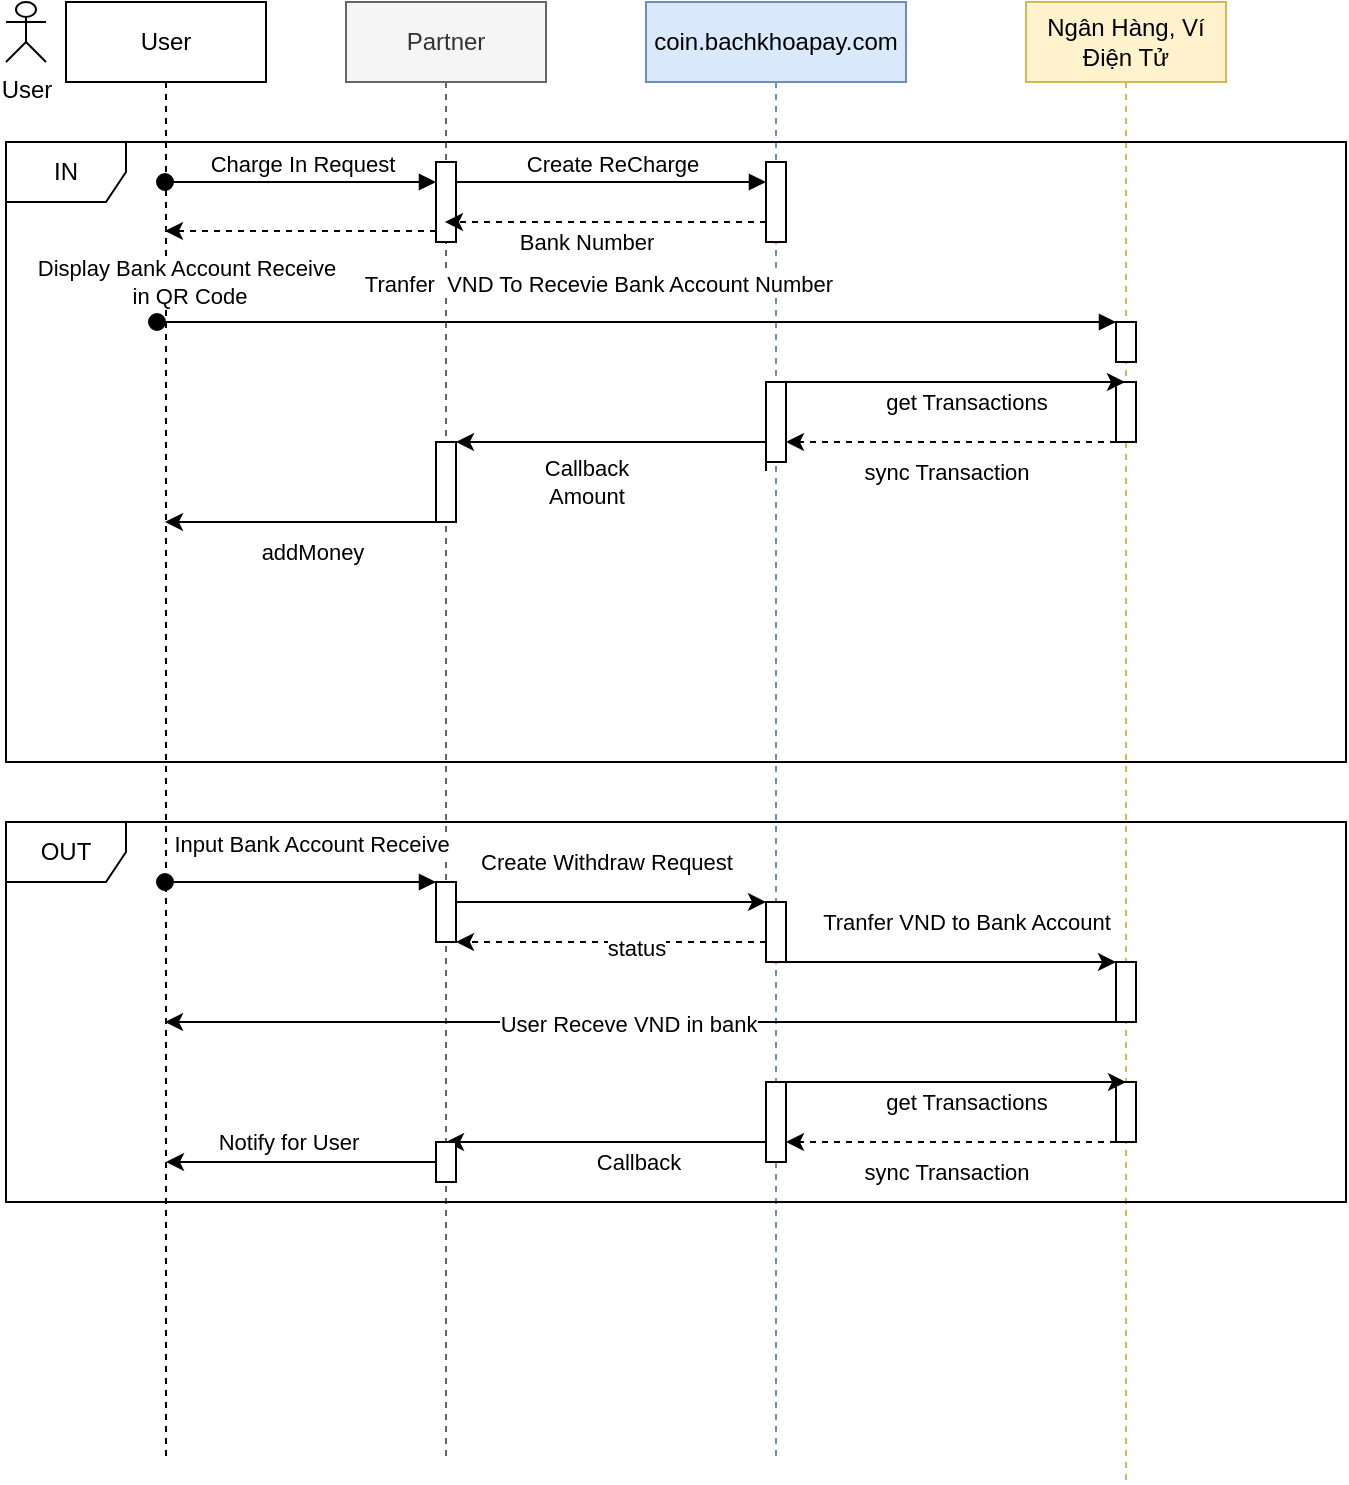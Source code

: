 <mxfile version="24.7.6">
  <diagram name="Page-1" id="2YBvvXClWsGukQMizWep">
    <mxGraphModel dx="1562" dy="826" grid="1" gridSize="10" guides="1" tooltips="1" connect="1" arrows="1" fold="1" page="1" pageScale="1" pageWidth="850" pageHeight="1100" math="0" shadow="0">
      <root>
        <mxCell id="0" />
        <mxCell id="1" parent="0" />
        <mxCell id="aM9ryv3xv72pqoxQDRHE-1" value="Partner" style="shape=umlLifeline;perimeter=lifelinePerimeter;whiteSpace=wrap;html=1;container=0;dropTarget=0;collapsible=0;recursiveResize=0;outlineConnect=0;portConstraint=eastwest;newEdgeStyle={&quot;edgeStyle&quot;:&quot;elbowEdgeStyle&quot;,&quot;elbow&quot;:&quot;vertical&quot;,&quot;curved&quot;:0,&quot;rounded&quot;:0};fillColor=#f5f5f5;fontColor=#333333;strokeColor=#666666;" parent="1" vertex="1">
          <mxGeometry x="230" y="60" width="100" height="730" as="geometry" />
        </mxCell>
        <mxCell id="aM9ryv3xv72pqoxQDRHE-2" value="" style="html=1;points=[];perimeter=orthogonalPerimeter;outlineConnect=0;targetShapes=umlLifeline;portConstraint=eastwest;newEdgeStyle={&quot;edgeStyle&quot;:&quot;elbowEdgeStyle&quot;,&quot;elbow&quot;:&quot;vertical&quot;,&quot;curved&quot;:0,&quot;rounded&quot;:0};" parent="aM9ryv3xv72pqoxQDRHE-1" vertex="1">
          <mxGeometry x="45" y="80" width="10" height="40" as="geometry" />
        </mxCell>
        <mxCell id="aZnRzv1SFX0IplNiYT6L-41" value="" style="html=1;points=[];perimeter=orthogonalPerimeter;outlineConnect=0;targetShapes=umlLifeline;portConstraint=eastwest;newEdgeStyle={&quot;edgeStyle&quot;:&quot;elbowEdgeStyle&quot;,&quot;elbow&quot;:&quot;vertical&quot;,&quot;curved&quot;:0,&quot;rounded&quot;:0};" parent="aM9ryv3xv72pqoxQDRHE-1" vertex="1">
          <mxGeometry x="45" y="220" width="10" height="40" as="geometry" />
        </mxCell>
        <mxCell id="aZnRzv1SFX0IplNiYT6L-55" value="" style="html=1;points=[];perimeter=orthogonalPerimeter;outlineConnect=0;targetShapes=umlLifeline;portConstraint=eastwest;newEdgeStyle={&quot;edgeStyle&quot;:&quot;elbowEdgeStyle&quot;,&quot;elbow&quot;:&quot;vertical&quot;,&quot;curved&quot;:0,&quot;rounded&quot;:0};" parent="aM9ryv3xv72pqoxQDRHE-1" vertex="1">
          <mxGeometry x="45" y="440" width="10" height="30" as="geometry" />
        </mxCell>
        <mxCell id="aM9ryv3xv72pqoxQDRHE-5" value="coin.bachkhoapay.com" style="shape=umlLifeline;perimeter=lifelinePerimeter;whiteSpace=wrap;html=1;container=0;dropTarget=0;collapsible=0;recursiveResize=0;outlineConnect=0;portConstraint=eastwest;newEdgeStyle={&quot;edgeStyle&quot;:&quot;elbowEdgeStyle&quot;,&quot;elbow&quot;:&quot;vertical&quot;,&quot;curved&quot;:0,&quot;rounded&quot;:0};fillColor=#dae8fc;strokeColor=#6c8ebf;" parent="1" vertex="1">
          <mxGeometry x="380" y="60" width="130" height="730" as="geometry" />
        </mxCell>
        <mxCell id="aM9ryv3xv72pqoxQDRHE-6" value="" style="html=1;points=[];perimeter=orthogonalPerimeter;outlineConnect=0;targetShapes=umlLifeline;portConstraint=eastwest;newEdgeStyle={&quot;edgeStyle&quot;:&quot;elbowEdgeStyle&quot;,&quot;elbow&quot;:&quot;vertical&quot;,&quot;curved&quot;:0,&quot;rounded&quot;:0};" parent="aM9ryv3xv72pqoxQDRHE-5" vertex="1">
          <mxGeometry x="60" y="80" width="10" height="40" as="geometry" />
        </mxCell>
        <mxCell id="aZnRzv1SFX0IplNiYT6L-29" value="" style="html=1;points=[];perimeter=orthogonalPerimeter;outlineConnect=0;targetShapes=umlLifeline;portConstraint=eastwest;newEdgeStyle={&quot;edgeStyle&quot;:&quot;elbowEdgeStyle&quot;,&quot;elbow&quot;:&quot;vertical&quot;,&quot;curved&quot;:0,&quot;rounded&quot;:0};" parent="aM9ryv3xv72pqoxQDRHE-5" vertex="1">
          <mxGeometry x="60" y="190" width="10" height="40" as="geometry" />
        </mxCell>
        <mxCell id="aZnRzv1SFX0IplNiYT6L-56" value="" style="html=1;points=[];perimeter=orthogonalPerimeter;outlineConnect=0;targetShapes=umlLifeline;portConstraint=eastwest;newEdgeStyle={&quot;edgeStyle&quot;:&quot;elbowEdgeStyle&quot;,&quot;elbow&quot;:&quot;vertical&quot;,&quot;curved&quot;:0,&quot;rounded&quot;:0};" parent="aM9ryv3xv72pqoxQDRHE-5" vertex="1">
          <mxGeometry x="60" y="450" width="10" height="30" as="geometry" />
        </mxCell>
        <mxCell id="aM9ryv3xv72pqoxQDRHE-7" value="Create ReCharge" style="html=1;verticalAlign=bottom;endArrow=block;edgeStyle=elbowEdgeStyle;elbow=vertical;curved=0;rounded=0;" parent="1" source="aM9ryv3xv72pqoxQDRHE-2" target="aM9ryv3xv72pqoxQDRHE-6" edge="1">
          <mxGeometry relative="1" as="geometry">
            <mxPoint x="385" y="160" as="sourcePoint" />
            <Array as="points">
              <mxPoint x="370" y="150" />
            </Array>
          </mxGeometry>
        </mxCell>
        <mxCell id="6JJZ0WglIaExuxRRYJLk-1" value="User" style="shape=umlActor;verticalLabelPosition=bottom;verticalAlign=top;html=1;outlineConnect=0;" parent="1" vertex="1">
          <mxGeometry x="60" y="60" width="20" height="30" as="geometry" />
        </mxCell>
        <mxCell id="aZnRzv1SFX0IplNiYT6L-1" value="Ngân Hàng, Ví Điện Tử " style="shape=umlLifeline;perimeter=lifelinePerimeter;whiteSpace=wrap;html=1;container=0;dropTarget=0;collapsible=0;recursiveResize=0;outlineConnect=0;portConstraint=eastwest;newEdgeStyle={&quot;edgeStyle&quot;:&quot;elbowEdgeStyle&quot;,&quot;elbow&quot;:&quot;vertical&quot;,&quot;curved&quot;:0,&quot;rounded&quot;:0};fillColor=#fff2cc;strokeColor=#d6b656;" parent="1" vertex="1">
          <mxGeometry x="570" y="60" width="100" height="740" as="geometry" />
        </mxCell>
        <mxCell id="aZnRzv1SFX0IplNiYT6L-2" style="edgeStyle=elbowEdgeStyle;rounded=0;orthogonalLoop=1;jettySize=auto;html=1;elbow=vertical;curved=0;" parent="aZnRzv1SFX0IplNiYT6L-1" target="aZnRzv1SFX0IplNiYT6L-1" edge="1">
          <mxGeometry relative="1" as="geometry">
            <mxPoint x="50" y="105" as="sourcePoint" />
          </mxGeometry>
        </mxCell>
        <mxCell id="aZnRzv1SFX0IplNiYT6L-3" style="edgeStyle=elbowEdgeStyle;rounded=0;orthogonalLoop=1;jettySize=auto;html=1;elbow=vertical;curved=0;" parent="aZnRzv1SFX0IplNiYT6L-1" target="aZnRzv1SFX0IplNiYT6L-1" edge="1">
          <mxGeometry relative="1" as="geometry">
            <mxPoint x="50" y="95" as="sourcePoint" />
          </mxGeometry>
        </mxCell>
        <mxCell id="aZnRzv1SFX0IplNiYT6L-28" value="" style="html=1;points=[];perimeter=orthogonalPerimeter;outlineConnect=0;targetShapes=umlLifeline;portConstraint=eastwest;newEdgeStyle={&quot;edgeStyle&quot;:&quot;elbowEdgeStyle&quot;,&quot;elbow&quot;:&quot;vertical&quot;,&quot;curved&quot;:0,&quot;rounded&quot;:0};" parent="aZnRzv1SFX0IplNiYT6L-1" vertex="1">
          <mxGeometry x="45" y="190" width="10" height="30" as="geometry" />
        </mxCell>
        <mxCell id="aZnRzv1SFX0IplNiYT6L-70" value="" style="html=1;points=[];perimeter=orthogonalPerimeter;outlineConnect=0;targetShapes=umlLifeline;portConstraint=eastwest;newEdgeStyle={&quot;edgeStyle&quot;:&quot;elbowEdgeStyle&quot;,&quot;elbow&quot;:&quot;vertical&quot;,&quot;curved&quot;:0,&quot;rounded&quot;:0};" parent="aZnRzv1SFX0IplNiYT6L-1" vertex="1">
          <mxGeometry x="45" y="480" width="10" height="30" as="geometry" />
        </mxCell>
        <mxCell id="aZnRzv1SFX0IplNiYT6L-9" value="User" style="shape=umlLifeline;perimeter=lifelinePerimeter;whiteSpace=wrap;html=1;container=0;dropTarget=0;collapsible=0;recursiveResize=0;outlineConnect=0;portConstraint=eastwest;newEdgeStyle={&quot;edgeStyle&quot;:&quot;elbowEdgeStyle&quot;,&quot;elbow&quot;:&quot;vertical&quot;,&quot;curved&quot;:0,&quot;rounded&quot;:0};" parent="1" vertex="1">
          <mxGeometry x="90" y="60" width="100" height="730" as="geometry" />
        </mxCell>
        <mxCell id="aM9ryv3xv72pqoxQDRHE-3" value="Charge In Request " style="html=1;verticalAlign=bottom;startArrow=oval;endArrow=block;startSize=8;edgeStyle=elbowEdgeStyle;elbow=vertical;curved=0;rounded=0;" parent="1" edge="1">
          <mxGeometry relative="1" as="geometry">
            <mxPoint x="139.5" y="150" as="sourcePoint" />
            <mxPoint x="275" y="150" as="targetPoint" />
          </mxGeometry>
        </mxCell>
        <mxCell id="aZnRzv1SFX0IplNiYT6L-19" value="" style="edgeStyle=elbowEdgeStyle;rounded=0;orthogonalLoop=1;jettySize=auto;html=1;elbow=vertical;curved=0;dashed=1;" parent="1" edge="1">
          <mxGeometry relative="1" as="geometry">
            <mxPoint x="275" y="174.5" as="sourcePoint" />
            <mxPoint x="139.5" y="174.5" as="targetPoint" />
          </mxGeometry>
        </mxCell>
        <mxCell id="aZnRzv1SFX0IplNiYT6L-20" value="&lt;div&gt;Display Bank Account Receive&lt;/div&gt;&lt;div&gt;&amp;nbsp;in QR Code&lt;/div&gt;" style="edgeLabel;html=1;align=center;verticalAlign=middle;resizable=0;points=[];" parent="aZnRzv1SFX0IplNiYT6L-19" vertex="1" connectable="0">
          <mxGeometry x="-0.231" y="4" relative="1" as="geometry">
            <mxPoint x="-73" y="21" as="offset" />
          </mxGeometry>
        </mxCell>
        <mxCell id="aZnRzv1SFX0IplNiYT6L-26" value="Tranfer&amp;nbsp; VND To Recevie Bank Account Number" style="html=1;verticalAlign=bottom;startArrow=oval;endArrow=block;startSize=8;edgeStyle=elbowEdgeStyle;elbow=vertical;curved=0;rounded=0;" parent="1" edge="1">
          <mxGeometry x="-0.082" y="10" relative="1" as="geometry">
            <mxPoint x="135.5" y="220" as="sourcePoint" />
            <mxPoint x="615" y="220" as="targetPoint" />
            <mxPoint as="offset" />
          </mxGeometry>
        </mxCell>
        <mxCell id="aZnRzv1SFX0IplNiYT6L-30" style="edgeStyle=elbowEdgeStyle;rounded=0;orthogonalLoop=1;jettySize=auto;html=1;elbow=horizontal;curved=0;" parent="1" source="aZnRzv1SFX0IplNiYT6L-29" target="aZnRzv1SFX0IplNiYT6L-1" edge="1">
          <mxGeometry relative="1" as="geometry">
            <Array as="points">
              <mxPoint x="520" y="250" />
            </Array>
          </mxGeometry>
        </mxCell>
        <mxCell id="aZnRzv1SFX0IplNiYT6L-61" value="get Transactions " style="edgeLabel;html=1;align=center;verticalAlign=middle;resizable=0;points=[];" parent="aZnRzv1SFX0IplNiYT6L-30" vertex="1" connectable="0">
          <mxGeometry x="0.097" y="-1" relative="1" as="geometry">
            <mxPoint x="-3" y="9" as="offset" />
          </mxGeometry>
        </mxCell>
        <mxCell id="aZnRzv1SFX0IplNiYT6L-31" style="edgeStyle=elbowEdgeStyle;rounded=0;orthogonalLoop=1;jettySize=auto;html=1;elbow=vertical;curved=0;dashed=1;" parent="1" target="aZnRzv1SFX0IplNiYT6L-29" edge="1">
          <mxGeometry relative="1" as="geometry">
            <mxPoint x="615" y="280" as="sourcePoint" />
            <Array as="points">
              <mxPoint x="540" y="280" />
            </Array>
          </mxGeometry>
        </mxCell>
        <mxCell id="aZnRzv1SFX0IplNiYT6L-32" value="sync Transaction" style="edgeLabel;html=1;align=center;verticalAlign=middle;resizable=0;points=[];" parent="aZnRzv1SFX0IplNiYT6L-31" vertex="1" connectable="0">
          <mxGeometry x="0.297" y="2" relative="1" as="geometry">
            <mxPoint x="22" y="13" as="offset" />
          </mxGeometry>
        </mxCell>
        <mxCell id="aZnRzv1SFX0IplNiYT6L-39" value="" style="edgeStyle=elbowEdgeStyle;rounded=0;orthogonalLoop=1;jettySize=auto;html=1;elbow=vertical;curved=0;" parent="1" edge="1">
          <mxGeometry relative="1" as="geometry">
            <mxPoint x="440" y="294.5" as="sourcePoint" />
            <mxPoint x="285" y="280" as="targetPoint" />
            <Array as="points">
              <mxPoint x="360" y="280" />
            </Array>
          </mxGeometry>
        </mxCell>
        <mxCell id="aZnRzv1SFX0IplNiYT6L-40" value="&lt;div&gt;Callback&lt;/div&gt;&lt;div&gt;Amount &lt;br&gt;&lt;/div&gt;" style="edgeLabel;html=1;align=center;verticalAlign=middle;resizable=0;points=[];" parent="aZnRzv1SFX0IplNiYT6L-39" vertex="1" connectable="0">
          <mxGeometry x="-0.053" relative="1" as="geometry">
            <mxPoint x="-24" y="20" as="offset" />
          </mxGeometry>
        </mxCell>
        <mxCell id="aZnRzv1SFX0IplNiYT6L-42" value="" style="edgeStyle=elbowEdgeStyle;rounded=0;orthogonalLoop=1;jettySize=auto;html=1;elbow=vertical;curved=0;" parent="1" edge="1">
          <mxGeometry relative="1" as="geometry">
            <mxPoint x="280" y="320" as="sourcePoint" />
            <mxPoint x="139.5" y="320" as="targetPoint" />
          </mxGeometry>
        </mxCell>
        <mxCell id="aZnRzv1SFX0IplNiYT6L-43" value="addMoney" style="edgeLabel;html=1;align=center;verticalAlign=middle;resizable=0;points=[];" parent="aZnRzv1SFX0IplNiYT6L-42" vertex="1" connectable="0">
          <mxGeometry x="-0.218" y="-2" relative="1" as="geometry">
            <mxPoint x="-12" y="17" as="offset" />
          </mxGeometry>
        </mxCell>
        <mxCell id="aZnRzv1SFX0IplNiYT6L-47" value="" style="edgeStyle=elbowEdgeStyle;rounded=0;orthogonalLoop=1;jettySize=auto;html=1;elbow=vertical;curved=0;dashed=1;" parent="1" edge="1">
          <mxGeometry relative="1" as="geometry">
            <mxPoint x="440" y="170" as="sourcePoint" />
            <mxPoint x="279.5" y="170" as="targetPoint" />
          </mxGeometry>
        </mxCell>
        <mxCell id="aZnRzv1SFX0IplNiYT6L-48" value="Bank Number" style="edgeLabel;html=1;align=center;verticalAlign=middle;resizable=0;points=[];" parent="aZnRzv1SFX0IplNiYT6L-47" vertex="1" connectable="0">
          <mxGeometry x="-0.29" y="2" relative="1" as="geometry">
            <mxPoint x="-33" y="8" as="offset" />
          </mxGeometry>
        </mxCell>
        <mxCell id="aZnRzv1SFX0IplNiYT6L-52" value="" style="edgeStyle=elbowEdgeStyle;rounded=0;orthogonalLoop=1;jettySize=auto;html=1;elbow=vertical;curved=0;dashed=1;" parent="1" edge="1">
          <mxGeometry relative="1" as="geometry">
            <mxPoint x="613.75" y="170" as="sourcePoint" />
            <mxPoint x="615" y="170" as="targetPoint" />
          </mxGeometry>
        </mxCell>
        <mxCell id="aZnRzv1SFX0IplNiYT6L-53" value="OUT" style="shape=umlFrame;whiteSpace=wrap;html=1;pointerEvents=0;" parent="1" vertex="1">
          <mxGeometry x="60" y="470" width="670" height="190" as="geometry" />
        </mxCell>
        <mxCell id="aZnRzv1SFX0IplNiYT6L-54" value="&amp;nbsp;Input Bank Account Receive " style="html=1;verticalAlign=bottom;startArrow=oval;endArrow=block;startSize=8;edgeStyle=elbowEdgeStyle;elbow=vertical;curved=0;rounded=0;" parent="1" edge="1">
          <mxGeometry x="0.048" y="10" relative="1" as="geometry">
            <mxPoint x="139.5" y="500" as="sourcePoint" />
            <mxPoint x="275" y="500" as="targetPoint" />
            <mxPoint as="offset" />
          </mxGeometry>
        </mxCell>
        <mxCell id="aZnRzv1SFX0IplNiYT6L-57" value="Create Withdraw Request " style="edgeStyle=elbowEdgeStyle;rounded=0;orthogonalLoop=1;jettySize=auto;html=1;elbow=vertical;curved=0;" parent="1" source="aZnRzv1SFX0IplNiYT6L-55" target="aZnRzv1SFX0IplNiYT6L-56" edge="1">
          <mxGeometry x="-0.032" y="20" relative="1" as="geometry">
            <Array as="points">
              <mxPoint x="350" y="510" />
            </Array>
            <mxPoint as="offset" />
          </mxGeometry>
        </mxCell>
        <mxCell id="aZnRzv1SFX0IplNiYT6L-62" value="" style="html=1;points=[];perimeter=orthogonalPerimeter;outlineConnect=0;targetShapes=umlLifeline;portConstraint=eastwest;newEdgeStyle={&quot;edgeStyle&quot;:&quot;elbowEdgeStyle&quot;,&quot;elbow&quot;:&quot;vertical&quot;,&quot;curved&quot;:0,&quot;rounded&quot;:0};" parent="1" vertex="1">
          <mxGeometry x="615" y="220" width="10" height="20" as="geometry" />
        </mxCell>
        <mxCell id="aZnRzv1SFX0IplNiYT6L-68" style="edgeStyle=elbowEdgeStyle;rounded=0;orthogonalLoop=1;jettySize=auto;html=1;elbow=horizontal;curved=0;" parent="1" edge="1">
          <mxGeometry relative="1" as="geometry">
            <mxPoint x="445.5" y="540" as="sourcePoint" />
            <mxPoint x="615" y="540" as="targetPoint" />
          </mxGeometry>
        </mxCell>
        <mxCell id="aZnRzv1SFX0IplNiYT6L-81" value="Tranfer VND to Bank Account " style="edgeLabel;html=1;align=center;verticalAlign=middle;resizable=0;points=[];" parent="aZnRzv1SFX0IplNiYT6L-68" vertex="1" connectable="0">
          <mxGeometry x="-0.144" y="3" relative="1" as="geometry">
            <mxPoint x="22" y="-17" as="offset" />
          </mxGeometry>
        </mxCell>
        <mxCell id="aZnRzv1SFX0IplNiYT6L-71" style="edgeStyle=elbowEdgeStyle;rounded=0;orthogonalLoop=1;jettySize=auto;html=1;elbow=vertical;curved=0;" parent="1" edge="1">
          <mxGeometry relative="1" as="geometry">
            <mxPoint x="615" y="570" as="sourcePoint" />
            <mxPoint x="139.5" y="570" as="targetPoint" />
            <Array as="points">
              <mxPoint x="480" y="570" />
            </Array>
          </mxGeometry>
        </mxCell>
        <mxCell id="aZnRzv1SFX0IplNiYT6L-72" value="User Receve VND in bank" style="edgeLabel;html=1;align=center;verticalAlign=middle;resizable=0;points=[];" parent="aZnRzv1SFX0IplNiYT6L-71" vertex="1" connectable="0">
          <mxGeometry x="0.026" y="1" relative="1" as="geometry">
            <mxPoint as="offset" />
          </mxGeometry>
        </mxCell>
        <mxCell id="aZnRzv1SFX0IplNiYT6L-79" value="IN" style="shape=umlFrame;whiteSpace=wrap;html=1;pointerEvents=0;" parent="1" vertex="1">
          <mxGeometry x="60" y="130" width="670" height="310" as="geometry" />
        </mxCell>
        <mxCell id="aZnRzv1SFX0IplNiYT6L-83" style="edgeStyle=elbowEdgeStyle;rounded=0;orthogonalLoop=1;jettySize=auto;html=1;elbow=vertical;curved=0;dashed=1;" parent="1" source="aZnRzv1SFX0IplNiYT6L-56" target="aZnRzv1SFX0IplNiYT6L-55" edge="1">
          <mxGeometry relative="1" as="geometry">
            <Array as="points">
              <mxPoint x="360" y="530" />
            </Array>
          </mxGeometry>
        </mxCell>
        <mxCell id="aZnRzv1SFX0IplNiYT6L-84" value="status" style="edgeLabel;html=1;align=center;verticalAlign=middle;resizable=0;points=[];" parent="aZnRzv1SFX0IplNiYT6L-83" vertex="1" connectable="0">
          <mxGeometry x="-0.161" y="3" relative="1" as="geometry">
            <mxPoint as="offset" />
          </mxGeometry>
        </mxCell>
        <mxCell id="0KQNb2Ea7btGUVer9ctJ-23" style="edgeStyle=elbowEdgeStyle;rounded=0;orthogonalLoop=1;jettySize=auto;html=1;elbow=vertical;curved=0;" parent="1" source="0KQNb2Ea7btGUVer9ctJ-17" target="aM9ryv3xv72pqoxQDRHE-1" edge="1">
          <mxGeometry relative="1" as="geometry">
            <Array as="points">
              <mxPoint x="390" y="630" />
            </Array>
          </mxGeometry>
        </mxCell>
        <mxCell id="0KQNb2Ea7btGUVer9ctJ-24" value="Callback " style="edgeLabel;html=1;align=center;verticalAlign=middle;resizable=0;points=[];" parent="0KQNb2Ea7btGUVer9ctJ-23" vertex="1" connectable="0">
          <mxGeometry x="-0.203" y="3" relative="1" as="geometry">
            <mxPoint y="7" as="offset" />
          </mxGeometry>
        </mxCell>
        <mxCell id="0KQNb2Ea7btGUVer9ctJ-17" value="" style="html=1;points=[];perimeter=orthogonalPerimeter;outlineConnect=0;targetShapes=umlLifeline;portConstraint=eastwest;newEdgeStyle={&quot;edgeStyle&quot;:&quot;elbowEdgeStyle&quot;,&quot;elbow&quot;:&quot;vertical&quot;,&quot;curved&quot;:0,&quot;rounded&quot;:0};" parent="1" vertex="1">
          <mxGeometry x="440" y="600" width="10" height="40" as="geometry" />
        </mxCell>
        <mxCell id="0KQNb2Ea7btGUVer9ctJ-18" value="" style="html=1;points=[];perimeter=orthogonalPerimeter;outlineConnect=0;targetShapes=umlLifeline;portConstraint=eastwest;newEdgeStyle={&quot;edgeStyle&quot;:&quot;elbowEdgeStyle&quot;,&quot;elbow&quot;:&quot;vertical&quot;,&quot;curved&quot;:0,&quot;rounded&quot;:0};" parent="1" vertex="1">
          <mxGeometry x="615" y="600" width="10" height="30" as="geometry" />
        </mxCell>
        <mxCell id="0KQNb2Ea7btGUVer9ctJ-19" style="edgeStyle=elbowEdgeStyle;rounded=0;orthogonalLoop=1;jettySize=auto;html=1;elbow=horizontal;curved=0;" parent="1" source="0KQNb2Ea7btGUVer9ctJ-17" edge="1">
          <mxGeometry relative="1" as="geometry">
            <Array as="points">
              <mxPoint x="520" y="600" />
            </Array>
            <mxPoint x="620" y="600" as="targetPoint" />
          </mxGeometry>
        </mxCell>
        <mxCell id="0KQNb2Ea7btGUVer9ctJ-20" value="get Transactions " style="edgeLabel;html=1;align=center;verticalAlign=middle;resizable=0;points=[];" parent="0KQNb2Ea7btGUVer9ctJ-19" vertex="1" connectable="0">
          <mxGeometry x="0.097" y="-1" relative="1" as="geometry">
            <mxPoint x="-3" y="9" as="offset" />
          </mxGeometry>
        </mxCell>
        <mxCell id="0KQNb2Ea7btGUVer9ctJ-21" style="edgeStyle=elbowEdgeStyle;rounded=0;orthogonalLoop=1;jettySize=auto;html=1;elbow=vertical;curved=0;dashed=1;" parent="1" target="0KQNb2Ea7btGUVer9ctJ-17" edge="1">
          <mxGeometry relative="1" as="geometry">
            <mxPoint x="615" y="630" as="sourcePoint" />
            <Array as="points">
              <mxPoint x="540" y="630" />
            </Array>
          </mxGeometry>
        </mxCell>
        <mxCell id="0KQNb2Ea7btGUVer9ctJ-22" value="sync Transaction" style="edgeLabel;html=1;align=center;verticalAlign=middle;resizable=0;points=[];" parent="0KQNb2Ea7btGUVer9ctJ-21" vertex="1" connectable="0">
          <mxGeometry x="0.297" y="2" relative="1" as="geometry">
            <mxPoint x="22" y="13" as="offset" />
          </mxGeometry>
        </mxCell>
        <mxCell id="0KQNb2Ea7btGUVer9ctJ-26" style="edgeStyle=elbowEdgeStyle;rounded=0;orthogonalLoop=1;jettySize=auto;html=1;elbow=vertical;curved=0;" parent="1" source="0KQNb2Ea7btGUVer9ctJ-25" target="aZnRzv1SFX0IplNiYT6L-9" edge="1">
          <mxGeometry relative="1" as="geometry" />
        </mxCell>
        <mxCell id="0KQNb2Ea7btGUVer9ctJ-27" value="Notify for User" style="edgeLabel;html=1;align=center;verticalAlign=middle;resizable=0;points=[];" parent="0KQNb2Ea7btGUVer9ctJ-26" vertex="1" connectable="0">
          <mxGeometry x="0.181" y="1" relative="1" as="geometry">
            <mxPoint x="5" y="-11" as="offset" />
          </mxGeometry>
        </mxCell>
        <mxCell id="0KQNb2Ea7btGUVer9ctJ-25" value="" style="html=1;points=[];perimeter=orthogonalPerimeter;outlineConnect=0;targetShapes=umlLifeline;portConstraint=eastwest;newEdgeStyle={&quot;edgeStyle&quot;:&quot;elbowEdgeStyle&quot;,&quot;elbow&quot;:&quot;vertical&quot;,&quot;curved&quot;:0,&quot;rounded&quot;:0};" parent="1" vertex="1">
          <mxGeometry x="275" y="630" width="10" height="20" as="geometry" />
        </mxCell>
      </root>
    </mxGraphModel>
  </diagram>
</mxfile>
